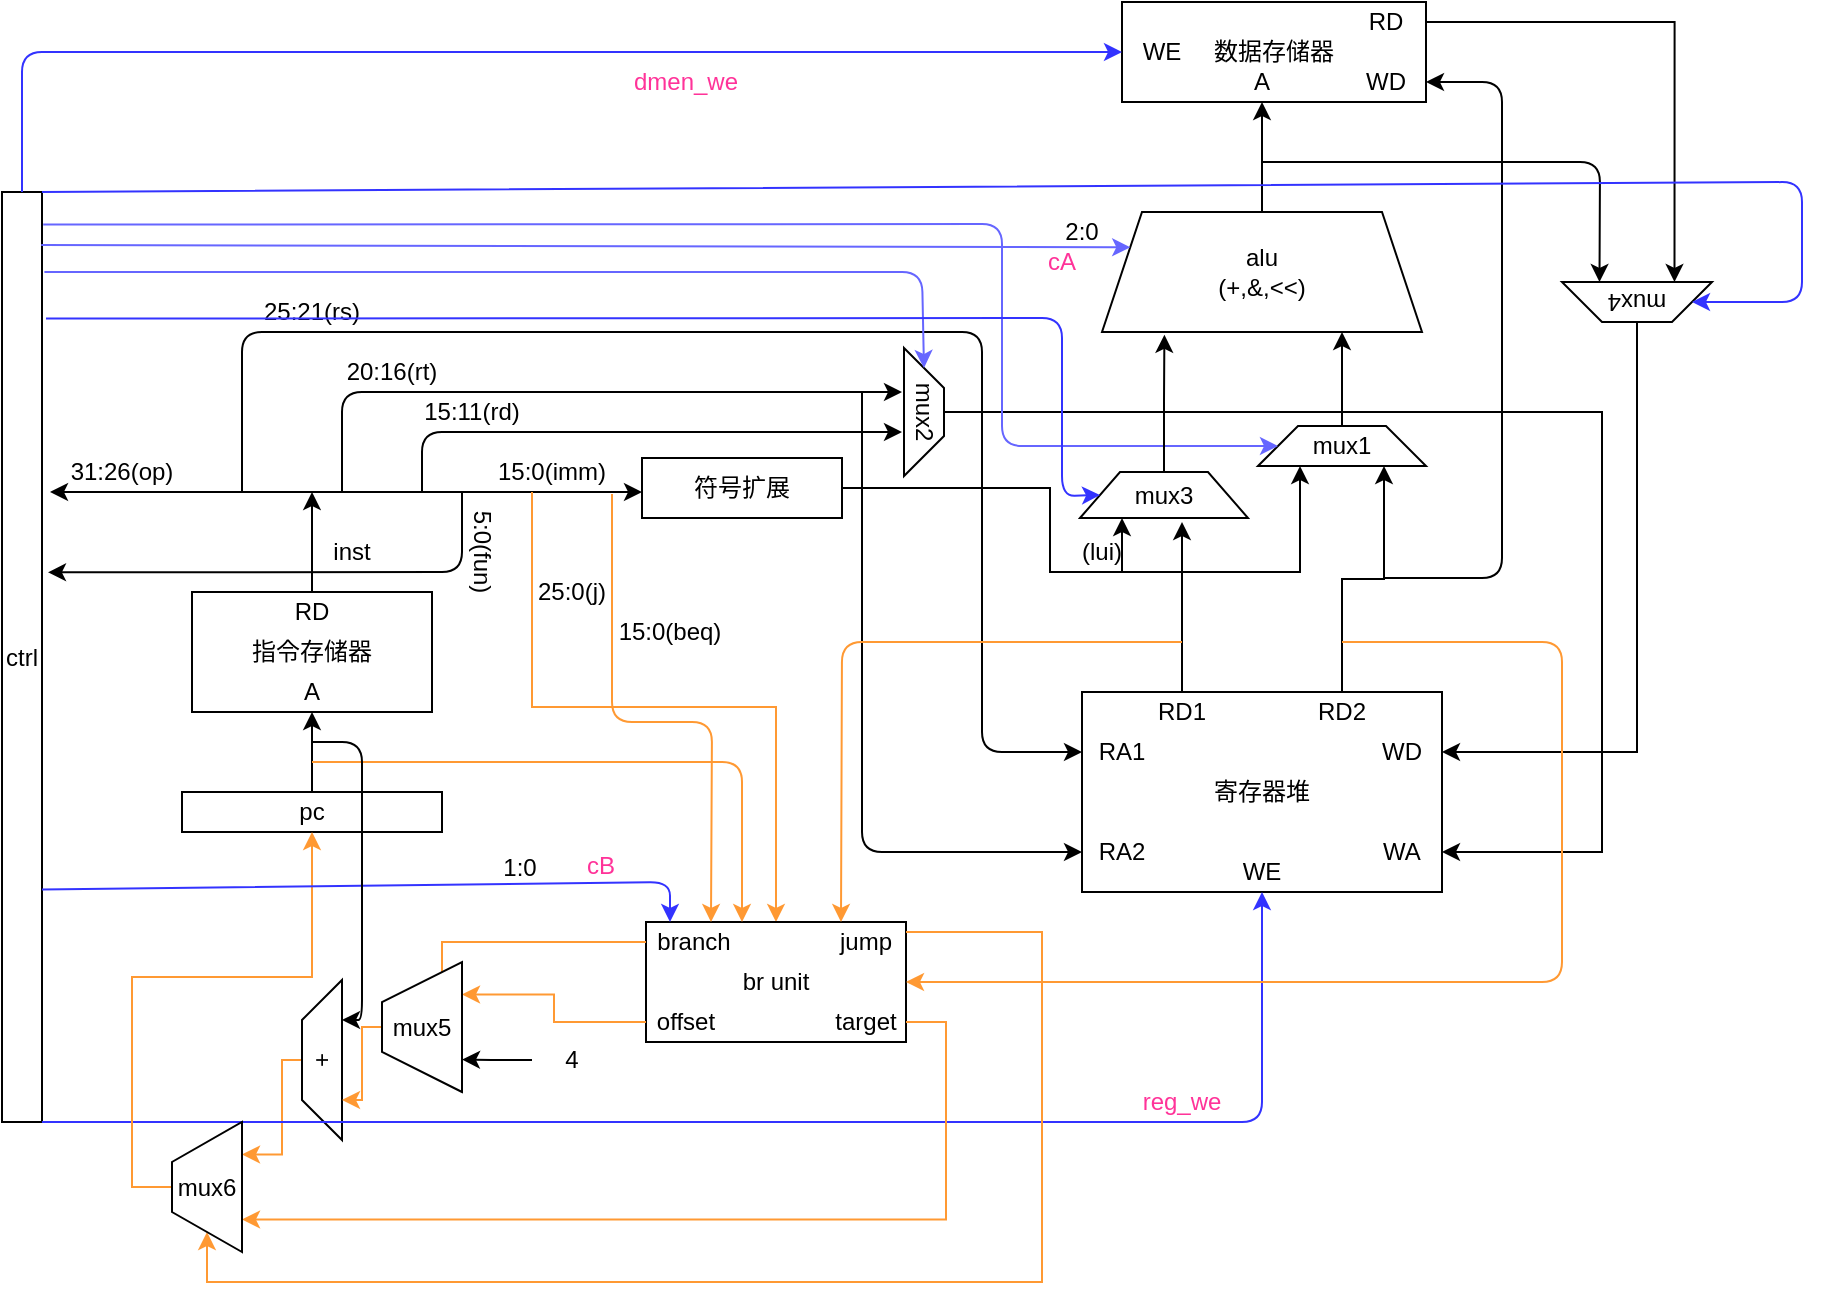 <mxfile version="13.6.9" type="github">
  <diagram id="HXGswxlGf3zdcJO3ZnlD" name="Page-2">
    <mxGraphModel dx="1038" dy="588" grid="1" gridSize="10" guides="1" tooltips="1" connect="1" arrows="1" fold="1" page="1" pageScale="1" pageWidth="827" pageHeight="1169" math="0" shadow="0">
      <root>
        <mxCell id="YISu9ZSktw07wGyBy-D3-0" />
        <mxCell id="YISu9ZSktw07wGyBy-D3-1" parent="YISu9ZSktw07wGyBy-D3-0" />
        <mxCell id="YISu9ZSktw07wGyBy-D3-2" value="ctrl" style="rounded=0;whiteSpace=wrap;html=1;" parent="YISu9ZSktw07wGyBy-D3-1" vertex="1">
          <mxGeometry x="100" y="155" width="20" height="465" as="geometry" />
        </mxCell>
        <mxCell id="vOOEzcfc7WDW3i_mcKNJ-0" style="edgeStyle=orthogonalEdgeStyle;rounded=0;orthogonalLoop=1;jettySize=auto;html=1;exitX=0.5;exitY=0;exitDx=0;exitDy=0;entryX=0.75;entryY=1;entryDx=0;entryDy=0;strokeColor=#FF9933;" parent="YISu9ZSktw07wGyBy-D3-1" source="YISu9ZSktw07wGyBy-D3-3" target="YISu9ZSktw07wGyBy-D3-132" edge="1">
          <mxGeometry relative="1" as="geometry">
            <Array as="points">
              <mxPoint x="240" y="589" />
              <mxPoint x="240" y="636" />
            </Array>
          </mxGeometry>
        </mxCell>
        <mxCell id="YISu9ZSktw07wGyBy-D3-3" value="+" style="shape=trapezoid;perimeter=trapezoidPerimeter;whiteSpace=wrap;html=1;fixedSize=1;rotation=-90;" parent="YISu9ZSktw07wGyBy-D3-1" vertex="1">
          <mxGeometry x="220" y="579" width="80" height="20" as="geometry" />
        </mxCell>
        <mxCell id="YISu9ZSktw07wGyBy-D3-7" value="" style="edgeStyle=orthogonalEdgeStyle;rounded=0;orthogonalLoop=1;jettySize=auto;html=1;" parent="YISu9ZSktw07wGyBy-D3-1" source="YISu9ZSktw07wGyBy-D3-5" target="YISu9ZSktw07wGyBy-D3-6" edge="1">
          <mxGeometry relative="1" as="geometry" />
        </mxCell>
        <mxCell id="YISu9ZSktw07wGyBy-D3-5" value="pc" style="rounded=0;whiteSpace=wrap;html=1;" parent="YISu9ZSktw07wGyBy-D3-1" vertex="1">
          <mxGeometry x="190" y="455" width="130" height="20" as="geometry" />
        </mxCell>
        <mxCell id="YISu9ZSktw07wGyBy-D3-6" value="指令存储器" style="whiteSpace=wrap;html=1;rounded=0;" parent="YISu9ZSktw07wGyBy-D3-1" vertex="1">
          <mxGeometry x="195" y="355" width="120" height="60" as="geometry" />
        </mxCell>
        <mxCell id="YISu9ZSktw07wGyBy-D3-8" value="A" style="text;html=1;strokeColor=none;fillColor=none;align=center;verticalAlign=middle;whiteSpace=wrap;rounded=0;" parent="YISu9ZSktw07wGyBy-D3-1" vertex="1">
          <mxGeometry x="235" y="395" width="40" height="20" as="geometry" />
        </mxCell>
        <mxCell id="YISu9ZSktw07wGyBy-D3-16" value="" style="edgeStyle=orthogonalEdgeStyle;rounded=0;orthogonalLoop=1;jettySize=auto;html=1;" parent="YISu9ZSktw07wGyBy-D3-1" source="YISu9ZSktw07wGyBy-D3-9" edge="1">
          <mxGeometry relative="1" as="geometry">
            <mxPoint x="255" y="305" as="targetPoint" />
          </mxGeometry>
        </mxCell>
        <mxCell id="YISu9ZSktw07wGyBy-D3-9" value="RD" style="text;html=1;strokeColor=none;fillColor=none;align=center;verticalAlign=middle;whiteSpace=wrap;rounded=0;" parent="YISu9ZSktw07wGyBy-D3-1" vertex="1">
          <mxGeometry x="235" y="355" width="40" height="20" as="geometry" />
        </mxCell>
        <mxCell id="YISu9ZSktw07wGyBy-D3-136" style="edgeStyle=orthogonalEdgeStyle;rounded=0;orthogonalLoop=1;jettySize=auto;html=1;entryX=0.25;entryY=1;entryDx=0;entryDy=0;fillColor=#7EA6E0;" parent="YISu9ZSktw07wGyBy-D3-1" source="YISu9ZSktw07wGyBy-D3-11" target="YISu9ZSktw07wGyBy-D3-118" edge="1">
          <mxGeometry relative="1" as="geometry" />
        </mxCell>
        <mxCell id="YISu9ZSktw07wGyBy-D3-11" value="4" style="text;html=1;strokeColor=none;fillColor=none;align=center;verticalAlign=middle;whiteSpace=wrap;rounded=0;" parent="YISu9ZSktw07wGyBy-D3-1" vertex="1">
          <mxGeometry x="365" y="579" width="40" height="20" as="geometry" />
        </mxCell>
        <mxCell id="YISu9ZSktw07wGyBy-D3-17" value="inst" style="text;html=1;strokeColor=none;fillColor=none;align=center;verticalAlign=middle;whiteSpace=wrap;rounded=0;" parent="YISu9ZSktw07wGyBy-D3-1" vertex="1">
          <mxGeometry x="255" y="325" width="40" height="20" as="geometry" />
        </mxCell>
        <mxCell id="YISu9ZSktw07wGyBy-D3-24" value="寄存器堆" style="rounded=0;whiteSpace=wrap;html=1;" parent="YISu9ZSktw07wGyBy-D3-1" vertex="1">
          <mxGeometry x="640" y="405" width="180" height="100" as="geometry" />
        </mxCell>
        <mxCell id="YISu9ZSktw07wGyBy-D3-25" value="RA1" style="text;html=1;strokeColor=none;fillColor=none;align=center;verticalAlign=middle;whiteSpace=wrap;rounded=0;" parent="YISu9ZSktw07wGyBy-D3-1" vertex="1">
          <mxGeometry x="640" y="425" width="40" height="20" as="geometry" />
        </mxCell>
        <mxCell id="YISu9ZSktw07wGyBy-D3-27" value="RA2" style="text;html=1;strokeColor=none;fillColor=none;align=center;verticalAlign=middle;whiteSpace=wrap;rounded=0;" parent="YISu9ZSktw07wGyBy-D3-1" vertex="1">
          <mxGeometry x="640" y="475" width="40" height="20" as="geometry" />
        </mxCell>
        <mxCell id="YISu9ZSktw07wGyBy-D3-60" style="edgeStyle=orthogonalEdgeStyle;rounded=0;orthogonalLoop=1;jettySize=auto;html=1;exitX=0.5;exitY=0;exitDx=0;exitDy=0;entryX=0.75;entryY=1;entryDx=0;entryDy=0;" parent="YISu9ZSktw07wGyBy-D3-1" source="YISu9ZSktw07wGyBy-D3-30" target="YISu9ZSktw07wGyBy-D3-57" edge="1">
          <mxGeometry relative="1" as="geometry" />
        </mxCell>
        <mxCell id="YISu9ZSktw07wGyBy-D3-30" value="RD2" style="text;html=1;strokeColor=none;fillColor=none;align=center;verticalAlign=middle;whiteSpace=wrap;rounded=0;" parent="YISu9ZSktw07wGyBy-D3-1" vertex="1">
          <mxGeometry x="750" y="405" width="40" height="20" as="geometry" />
        </mxCell>
        <mxCell id="YISu9ZSktw07wGyBy-D3-108" style="edgeStyle=orthogonalEdgeStyle;rounded=0;orthogonalLoop=1;jettySize=auto;html=1;fillColor=#7EA6E0;" parent="YISu9ZSktw07wGyBy-D3-1" source="YISu9ZSktw07wGyBy-D3-31" edge="1">
          <mxGeometry relative="1" as="geometry">
            <mxPoint x="690" y="320" as="targetPoint" />
          </mxGeometry>
        </mxCell>
        <mxCell id="YISu9ZSktw07wGyBy-D3-31" value="RD1" style="text;html=1;strokeColor=none;fillColor=none;align=center;verticalAlign=middle;whiteSpace=wrap;rounded=0;" parent="YISu9ZSktw07wGyBy-D3-1" vertex="1">
          <mxGeometry x="670" y="405" width="40" height="20" as="geometry" />
        </mxCell>
        <mxCell id="YISu9ZSktw07wGyBy-D3-33" value="WD" style="text;html=1;strokeColor=none;fillColor=none;align=center;verticalAlign=middle;whiteSpace=wrap;rounded=0;" parent="YISu9ZSktw07wGyBy-D3-1" vertex="1">
          <mxGeometry x="780" y="425" width="40" height="20" as="geometry" />
        </mxCell>
        <mxCell id="YISu9ZSktw07wGyBy-D3-34" value="WA" style="text;html=1;strokeColor=none;fillColor=none;align=center;verticalAlign=middle;whiteSpace=wrap;rounded=0;" parent="YISu9ZSktw07wGyBy-D3-1" vertex="1">
          <mxGeometry x="780" y="475" width="40" height="20" as="geometry" />
        </mxCell>
        <mxCell id="YISu9ZSktw07wGyBy-D3-35" value="WE" style="text;html=1;strokeColor=none;fillColor=none;align=center;verticalAlign=middle;whiteSpace=wrap;rounded=0;" parent="YISu9ZSktw07wGyBy-D3-1" vertex="1">
          <mxGeometry x="710" y="485" width="40" height="20" as="geometry" />
        </mxCell>
        <mxCell id="YISu9ZSktw07wGyBy-D3-95" style="edgeStyle=orthogonalEdgeStyle;rounded=0;orthogonalLoop=1;jettySize=auto;html=1;entryX=0.5;entryY=1;entryDx=0;entryDy=0;strokeColor=#000000;fillColor=#7EA6E0;" parent="YISu9ZSktw07wGyBy-D3-1" source="YISu9ZSktw07wGyBy-D3-37" target="YISu9ZSktw07wGyBy-D3-94" edge="1">
          <mxGeometry relative="1" as="geometry" />
        </mxCell>
        <mxCell id="YISu9ZSktw07wGyBy-D3-37" value="alu&lt;br&gt;(+,&amp;amp;,&amp;lt;&amp;lt;)" style="shape=trapezoid;perimeter=trapezoidPerimeter;whiteSpace=wrap;html=1;fixedSize=1;" parent="YISu9ZSktw07wGyBy-D3-1" vertex="1">
          <mxGeometry x="650" y="165" width="160" height="60" as="geometry" />
        </mxCell>
        <mxCell id="YISu9ZSktw07wGyBy-D3-49" style="edgeStyle=orthogonalEdgeStyle;rounded=0;orthogonalLoop=1;jettySize=auto;html=1;entryX=0.25;entryY=1;entryDx=0;entryDy=0;" parent="YISu9ZSktw07wGyBy-D3-1" source="YISu9ZSktw07wGyBy-D3-42" target="YISu9ZSktw07wGyBy-D3-57" edge="1">
          <mxGeometry relative="1" as="geometry">
            <mxPoint x="750" y="303" as="targetPoint" />
            <Array as="points">
              <mxPoint x="624" y="303" />
              <mxPoint x="624" y="345" />
              <mxPoint x="749" y="345" />
            </Array>
          </mxGeometry>
        </mxCell>
        <mxCell id="YISu9ZSktw07wGyBy-D3-42" value="符号扩展" style="rounded=0;whiteSpace=wrap;html=1;" parent="YISu9ZSktw07wGyBy-D3-1" vertex="1">
          <mxGeometry x="420" y="288" width="100" height="30" as="geometry" />
        </mxCell>
        <mxCell id="YISu9ZSktw07wGyBy-D3-44" value="" style="endArrow=classic;html=1;entryX=0.5;entryY=1;entryDx=0;entryDy=0;strokeColor=#3333FF;" parent="YISu9ZSktw07wGyBy-D3-1" target="YISu9ZSktw07wGyBy-D3-35" edge="1">
          <mxGeometry width="50" height="50" relative="1" as="geometry">
            <mxPoint x="120" y="620" as="sourcePoint" />
            <mxPoint x="630" y="395" as="targetPoint" />
            <Array as="points">
              <mxPoint x="730" y="620" />
            </Array>
          </mxGeometry>
        </mxCell>
        <mxCell id="YISu9ZSktw07wGyBy-D3-45" value="" style="endArrow=classic;startArrow=classic;html=1;" parent="YISu9ZSktw07wGyBy-D3-1" edge="1">
          <mxGeometry width="50" height="50" relative="1" as="geometry">
            <mxPoint x="124" y="305" as="sourcePoint" />
            <mxPoint x="420" y="305" as="targetPoint" />
          </mxGeometry>
        </mxCell>
        <mxCell id="YISu9ZSktw07wGyBy-D3-47" value="31:26(op)" style="text;html=1;strokeColor=none;fillColor=none;align=center;verticalAlign=middle;whiteSpace=wrap;rounded=0;" parent="YISu9ZSktw07wGyBy-D3-1" vertex="1">
          <mxGeometry x="140" y="285" width="40" height="20" as="geometry" />
        </mxCell>
        <mxCell id="YISu9ZSktw07wGyBy-D3-125" style="edgeStyle=orthogonalEdgeStyle;rounded=0;orthogonalLoop=1;jettySize=auto;html=1;exitX=0.25;exitY=1;exitDx=0;exitDy=0;entryX=0.5;entryY=0;entryDx=0;entryDy=0;strokeColor=#FF9933;fillColor=#7EA6E0;" parent="YISu9ZSktw07wGyBy-D3-1" source="YISu9ZSktw07wGyBy-D3-48" target="YISu9ZSktw07wGyBy-D3-107" edge="1">
          <mxGeometry relative="1" as="geometry" />
        </mxCell>
        <mxCell id="YISu9ZSktw07wGyBy-D3-48" value="15:0(imm)" style="text;html=1;strokeColor=none;fillColor=none;align=center;verticalAlign=middle;whiteSpace=wrap;rounded=0;" parent="YISu9ZSktw07wGyBy-D3-1" vertex="1">
          <mxGeometry x="355" y="285" width="40" height="20" as="geometry" />
        </mxCell>
        <mxCell id="YISu9ZSktw07wGyBy-D3-52" value="20:16(rt)" style="text;html=1;strokeColor=none;fillColor=none;align=center;verticalAlign=middle;whiteSpace=wrap;rounded=0;" parent="YISu9ZSktw07wGyBy-D3-1" vertex="1">
          <mxGeometry x="275" y="235" width="40" height="20" as="geometry" />
        </mxCell>
        <mxCell id="YISu9ZSktw07wGyBy-D3-54" value="" style="endArrow=classic;html=1;entryX=0;entryY=0.5;entryDx=0;entryDy=0;" parent="YISu9ZSktw07wGyBy-D3-1" target="YISu9ZSktw07wGyBy-D3-25" edge="1">
          <mxGeometry width="50" height="50" relative="1" as="geometry">
            <mxPoint x="220" y="305" as="sourcePoint" />
            <mxPoint x="490" y="475" as="targetPoint" />
            <Array as="points">
              <mxPoint x="220" y="225" />
              <mxPoint x="590" y="225" />
              <mxPoint x="590" y="435" />
            </Array>
          </mxGeometry>
        </mxCell>
        <mxCell id="YISu9ZSktw07wGyBy-D3-55" value="25:21(rs)" style="text;html=1;strokeColor=none;fillColor=none;align=center;verticalAlign=middle;whiteSpace=wrap;rounded=0;" parent="YISu9ZSktw07wGyBy-D3-1" vertex="1">
          <mxGeometry x="235" y="205" width="40" height="20" as="geometry" />
        </mxCell>
        <mxCell id="YISu9ZSktw07wGyBy-D3-58" style="edgeStyle=orthogonalEdgeStyle;rounded=0;orthogonalLoop=1;jettySize=auto;html=1;entryX=0.75;entryY=1;entryDx=0;entryDy=0;" parent="YISu9ZSktw07wGyBy-D3-1" source="YISu9ZSktw07wGyBy-D3-57" target="YISu9ZSktw07wGyBy-D3-37" edge="1">
          <mxGeometry relative="1" as="geometry" />
        </mxCell>
        <mxCell id="YISu9ZSktw07wGyBy-D3-57" value="mux1" style="shape=trapezoid;perimeter=trapezoidPerimeter;whiteSpace=wrap;html=1;fixedSize=1;" parent="YISu9ZSktw07wGyBy-D3-1" vertex="1">
          <mxGeometry x="728" y="272" width="84" height="20" as="geometry" />
        </mxCell>
        <mxCell id="YISu9ZSktw07wGyBy-D3-63" value="" style="endArrow=classic;html=1;entryX=1.15;entryY=0.409;entryDx=0;entryDy=0;entryPerimeter=0;" parent="YISu9ZSktw07wGyBy-D3-1" target="YISu9ZSktw07wGyBy-D3-2" edge="1">
          <mxGeometry width="50" height="50" relative="1" as="geometry">
            <mxPoint x="330" y="305" as="sourcePoint" />
            <mxPoint x="460" y="355" as="targetPoint" />
            <Array as="points">
              <mxPoint x="330" y="345" />
            </Array>
          </mxGeometry>
        </mxCell>
        <mxCell id="YISu9ZSktw07wGyBy-D3-64" value="5:0(fun)" style="text;html=1;strokeColor=none;fillColor=none;align=center;verticalAlign=middle;whiteSpace=wrap;rounded=0;rotation=90;" parent="YISu9ZSktw07wGyBy-D3-1" vertex="1">
          <mxGeometry x="315" y="325" width="50" height="20" as="geometry" />
        </mxCell>
        <mxCell id="YISu9ZSktw07wGyBy-D3-65" value="" style="endArrow=classic;html=1;entryX=0;entryY=0.5;entryDx=0;entryDy=0;" parent="YISu9ZSktw07wGyBy-D3-1" target="YISu9ZSktw07wGyBy-D3-27" edge="1">
          <mxGeometry width="50" height="50" relative="1" as="geometry">
            <mxPoint x="530" y="255" as="sourcePoint" />
            <mxPoint x="450" y="505" as="targetPoint" />
            <Array as="points">
              <mxPoint x="530" y="485" />
            </Array>
          </mxGeometry>
        </mxCell>
        <mxCell id="YISu9ZSktw07wGyBy-D3-66" value="" style="endArrow=classic;html=1;" parent="YISu9ZSktw07wGyBy-D3-1" edge="1">
          <mxGeometry width="50" height="50" relative="1" as="geometry">
            <mxPoint x="310" y="305" as="sourcePoint" />
            <mxPoint x="550" y="275" as="targetPoint" />
            <Array as="points">
              <mxPoint x="310" y="275" />
            </Array>
          </mxGeometry>
        </mxCell>
        <mxCell id="YISu9ZSktw07wGyBy-D3-67" value="" style="endArrow=classic;html=1;" parent="YISu9ZSktw07wGyBy-D3-1" edge="1">
          <mxGeometry width="50" height="50" relative="1" as="geometry">
            <mxPoint x="270" y="305" as="sourcePoint" />
            <mxPoint x="550" y="255" as="targetPoint" />
            <Array as="points">
              <mxPoint x="270" y="255" />
            </Array>
          </mxGeometry>
        </mxCell>
        <mxCell id="YISu9ZSktw07wGyBy-D3-68" value="15:11(rd)" style="text;html=1;strokeColor=none;fillColor=none;align=center;verticalAlign=middle;whiteSpace=wrap;rounded=0;" parent="YISu9ZSktw07wGyBy-D3-1" vertex="1">
          <mxGeometry x="315" y="255" width="40" height="20" as="geometry" />
        </mxCell>
        <mxCell id="YISu9ZSktw07wGyBy-D3-71" style="edgeStyle=orthogonalEdgeStyle;rounded=0;orthogonalLoop=1;jettySize=auto;html=1;exitX=0.5;exitY=0;exitDx=0;exitDy=0;entryX=1;entryY=0.5;entryDx=0;entryDy=0;" parent="YISu9ZSktw07wGyBy-D3-1" source="YISu9ZSktw07wGyBy-D3-70" target="YISu9ZSktw07wGyBy-D3-34" edge="1">
          <mxGeometry relative="1" as="geometry">
            <mxPoint x="840" y="485" as="targetPoint" />
            <Array as="points">
              <mxPoint x="900" y="265" />
              <mxPoint x="900" y="485" />
            </Array>
          </mxGeometry>
        </mxCell>
        <mxCell id="YISu9ZSktw07wGyBy-D3-70" value="mux2" style="shape=trapezoid;perimeter=trapezoidPerimeter;whiteSpace=wrap;html=1;fixedSize=1;rotation=90;" parent="YISu9ZSktw07wGyBy-D3-1" vertex="1">
          <mxGeometry x="529" y="255" width="64" height="20" as="geometry" />
        </mxCell>
        <mxCell id="YISu9ZSktw07wGyBy-D3-73" value="" style="endArrow=classic;html=1;fillColor=#cce5ff;strokeColor=#6666FF;exitX=1.18;exitY=0.035;exitDx=0;exitDy=0;exitPerimeter=0;entryX=0;entryY=0.5;entryDx=0;entryDy=0;" parent="YISu9ZSktw07wGyBy-D3-1" target="YISu9ZSktw07wGyBy-D3-57" edge="1">
          <mxGeometry width="50" height="50" relative="1" as="geometry">
            <mxPoint x="120.6" y="171.275" as="sourcePoint" />
            <mxPoint x="620" y="285" as="targetPoint" />
            <Array as="points">
              <mxPoint x="600" y="171" />
              <mxPoint x="600" y="282" />
            </Array>
          </mxGeometry>
        </mxCell>
        <mxCell id="YISu9ZSktw07wGyBy-D3-77" value="" style="endArrow=classic;html=1;strokeColor=#6666FF;fillColor=#7EA6E0;exitX=0.98;exitY=0.057;exitDx=0;exitDy=0;exitPerimeter=0;entryX=0;entryY=0.25;entryDx=0;entryDy=0;" parent="YISu9ZSktw07wGyBy-D3-1" source="YISu9ZSktw07wGyBy-D3-2" target="YISu9ZSktw07wGyBy-D3-37" edge="1">
          <mxGeometry width="50" height="50" relative="1" as="geometry">
            <mxPoint x="580" y="315" as="sourcePoint" />
            <mxPoint x="630" y="265" as="targetPoint" />
          </mxGeometry>
        </mxCell>
        <mxCell id="YISu9ZSktw07wGyBy-D3-79" value="2:0" style="text;html=1;strokeColor=none;fillColor=none;align=center;verticalAlign=middle;whiteSpace=wrap;rounded=0;" parent="YISu9ZSktw07wGyBy-D3-1" vertex="1">
          <mxGeometry x="620" y="165" width="40" height="20" as="geometry" />
        </mxCell>
        <mxCell id="YISu9ZSktw07wGyBy-D3-80" value="" style="endArrow=classic;html=1;strokeColor=#6666FF;fillColor=#7EA6E0;exitX=1.06;exitY=0.086;exitDx=0;exitDy=0;exitPerimeter=0;entryX=0;entryY=0.5;entryDx=0;entryDy=0;" parent="YISu9ZSktw07wGyBy-D3-1" source="YISu9ZSktw07wGyBy-D3-2" target="YISu9ZSktw07wGyBy-D3-70" edge="1">
          <mxGeometry width="50" height="50" relative="1" as="geometry">
            <mxPoint x="580" y="415" as="sourcePoint" />
            <mxPoint x="630" y="365" as="targetPoint" />
            <Array as="points">
              <mxPoint x="560" y="195" />
            </Array>
          </mxGeometry>
        </mxCell>
        <mxCell id="YISu9ZSktw07wGyBy-D3-84" style="edgeStyle=orthogonalEdgeStyle;rounded=0;orthogonalLoop=1;jettySize=auto;html=1;entryX=0.195;entryY=1.023;entryDx=0;entryDy=0;entryPerimeter=0;strokeColor=#000000;fillColor=#7EA6E0;" parent="YISu9ZSktw07wGyBy-D3-1" source="YISu9ZSktw07wGyBy-D3-82" target="YISu9ZSktw07wGyBy-D3-37" edge="1">
          <mxGeometry relative="1" as="geometry" />
        </mxCell>
        <mxCell id="YISu9ZSktw07wGyBy-D3-82" value="mux3" style="shape=trapezoid;perimeter=trapezoidPerimeter;whiteSpace=wrap;html=1;fixedSize=1;" parent="YISu9ZSktw07wGyBy-D3-1" vertex="1">
          <mxGeometry x="639" y="295" width="84" height="23" as="geometry" />
        </mxCell>
        <mxCell id="YISu9ZSktw07wGyBy-D3-83" value="" style="endArrow=classic;html=1;fillColor=#7EA6E0;entryX=0.25;entryY=1;entryDx=0;entryDy=0;" parent="YISu9ZSktw07wGyBy-D3-1" target="YISu9ZSktw07wGyBy-D3-82" edge="1">
          <mxGeometry width="50" height="50" relative="1" as="geometry">
            <mxPoint x="660" y="345" as="sourcePoint" />
            <mxPoint x="630" y="365" as="targetPoint" />
          </mxGeometry>
        </mxCell>
        <mxCell id="YISu9ZSktw07wGyBy-D3-86" value="(lui)" style="text;html=1;strokeColor=none;fillColor=none;align=center;verticalAlign=middle;whiteSpace=wrap;rounded=0;" parent="YISu9ZSktw07wGyBy-D3-1" vertex="1">
          <mxGeometry x="630" y="325" width="40" height="20" as="geometry" />
        </mxCell>
        <mxCell id="YISu9ZSktw07wGyBy-D3-88" value="数据存储器" style="rounded=0;whiteSpace=wrap;html=1;" parent="YISu9ZSktw07wGyBy-D3-1" vertex="1">
          <mxGeometry x="660" y="60" width="152" height="50" as="geometry" />
        </mxCell>
        <mxCell id="YISu9ZSktw07wGyBy-D3-89" value="WE" style="text;html=1;strokeColor=none;fillColor=none;align=center;verticalAlign=middle;whiteSpace=wrap;rounded=0;" parent="YISu9ZSktw07wGyBy-D3-1" vertex="1">
          <mxGeometry x="660" y="75" width="40" height="20" as="geometry" />
        </mxCell>
        <mxCell id="YISu9ZSktw07wGyBy-D3-101" style="edgeStyle=orthogonalEdgeStyle;rounded=0;orthogonalLoop=1;jettySize=auto;html=1;exitX=1;exitY=0.5;exitDx=0;exitDy=0;entryX=0.25;entryY=1;entryDx=0;entryDy=0;fillColor=#7EA6E0;" parent="YISu9ZSktw07wGyBy-D3-1" source="YISu9ZSktw07wGyBy-D3-92" target="YISu9ZSktw07wGyBy-D3-100" edge="1">
          <mxGeometry relative="1" as="geometry" />
        </mxCell>
        <mxCell id="YISu9ZSktw07wGyBy-D3-92" value="RD" style="text;html=1;strokeColor=none;fillColor=none;align=center;verticalAlign=middle;whiteSpace=wrap;rounded=0;" parent="YISu9ZSktw07wGyBy-D3-1" vertex="1">
          <mxGeometry x="772" y="60" width="40" height="20" as="geometry" />
        </mxCell>
        <mxCell id="YISu9ZSktw07wGyBy-D3-93" value="WD" style="text;html=1;strokeColor=none;fillColor=none;align=center;verticalAlign=middle;whiteSpace=wrap;rounded=0;" parent="YISu9ZSktw07wGyBy-D3-1" vertex="1">
          <mxGeometry x="772" y="90" width="40" height="20" as="geometry" />
        </mxCell>
        <mxCell id="YISu9ZSktw07wGyBy-D3-94" value="A" style="text;html=1;strokeColor=none;fillColor=none;align=center;verticalAlign=middle;whiteSpace=wrap;rounded=0;" parent="YISu9ZSktw07wGyBy-D3-1" vertex="1">
          <mxGeometry x="710" y="90" width="40" height="20" as="geometry" />
        </mxCell>
        <mxCell id="YISu9ZSktw07wGyBy-D3-96" value="" style="endArrow=classic;html=1;strokeColor=#000000;fillColor=#7EA6E0;entryX=1;entryY=0.5;entryDx=0;entryDy=0;" parent="YISu9ZSktw07wGyBy-D3-1" target="YISu9ZSktw07wGyBy-D3-93" edge="1">
          <mxGeometry width="50" height="50" relative="1" as="geometry">
            <mxPoint x="791" y="348" as="sourcePoint" />
            <mxPoint x="850" y="100" as="targetPoint" />
            <Array as="points">
              <mxPoint x="850" y="348" />
              <mxPoint x="850" y="100" />
            </Array>
          </mxGeometry>
        </mxCell>
        <mxCell id="YISu9ZSktw07wGyBy-D3-97" value="" style="endArrow=classic;html=1;fillColor=#7EA6E0;strokeColor=#3333FF;exitX=0.5;exitY=0;exitDx=0;exitDy=0;entryX=0;entryY=0.5;entryDx=0;entryDy=0;" parent="YISu9ZSktw07wGyBy-D3-1" source="YISu9ZSktw07wGyBy-D3-2" target="YISu9ZSktw07wGyBy-D3-89" edge="1">
          <mxGeometry width="50" height="50" relative="1" as="geometry">
            <mxPoint x="190" y="140" as="sourcePoint" />
            <mxPoint x="240" y="90" as="targetPoint" />
            <Array as="points">
              <mxPoint x="110" y="85" />
            </Array>
          </mxGeometry>
        </mxCell>
        <mxCell id="YISu9ZSktw07wGyBy-D3-98" value="" style="endArrow=classic;html=1;strokeColor=#3333FF;fillColor=#7EA6E0;exitX=1.1;exitY=0.136;exitDx=0;exitDy=0;exitPerimeter=0;entryX=0;entryY=0.5;entryDx=0;entryDy=0;" parent="YISu9ZSktw07wGyBy-D3-1" source="YISu9ZSktw07wGyBy-D3-2" target="YISu9ZSktw07wGyBy-D3-82" edge="1">
          <mxGeometry width="50" height="50" relative="1" as="geometry">
            <mxPoint x="420" y="380" as="sourcePoint" />
            <mxPoint x="600" y="370" as="targetPoint" />
            <Array as="points">
              <mxPoint x="630" y="218" />
              <mxPoint x="630" y="307" />
            </Array>
          </mxGeometry>
        </mxCell>
        <mxCell id="YISu9ZSktw07wGyBy-D3-103" style="edgeStyle=orthogonalEdgeStyle;rounded=0;orthogonalLoop=1;jettySize=auto;html=1;exitX=0.5;exitY=0;exitDx=0;exitDy=0;entryX=1;entryY=0.5;entryDx=0;entryDy=0;strokeColor=#000000;fillColor=#7EA6E0;" parent="YISu9ZSktw07wGyBy-D3-1" source="YISu9ZSktw07wGyBy-D3-100" target="YISu9ZSktw07wGyBy-D3-33" edge="1">
          <mxGeometry relative="1" as="geometry" />
        </mxCell>
        <mxCell id="YISu9ZSktw07wGyBy-D3-100" value="mux4" style="shape=trapezoid;perimeter=trapezoidPerimeter;whiteSpace=wrap;html=1;fixedSize=1;rotation=-180;" parent="YISu9ZSktw07wGyBy-D3-1" vertex="1">
          <mxGeometry x="880" y="200" width="75" height="20" as="geometry" />
        </mxCell>
        <mxCell id="YISu9ZSktw07wGyBy-D3-102" value="" style="endArrow=classic;html=1;fillColor=#7EA6E0;entryX=0.75;entryY=1;entryDx=0;entryDy=0;" parent="YISu9ZSktw07wGyBy-D3-1" target="YISu9ZSktw07wGyBy-D3-100" edge="1">
          <mxGeometry width="50" height="50" relative="1" as="geometry">
            <mxPoint x="730" y="140" as="sourcePoint" />
            <mxPoint x="1040" y="170" as="targetPoint" />
            <Array as="points">
              <mxPoint x="899" y="140" />
            </Array>
          </mxGeometry>
        </mxCell>
        <mxCell id="YISu9ZSktw07wGyBy-D3-105" value="" style="endArrow=classic;html=1;fillColor=#7EA6E0;exitX=1;exitY=0;exitDx=0;exitDy=0;strokeColor=#3333FF;entryX=0;entryY=0.5;entryDx=0;entryDy=0;" parent="YISu9ZSktw07wGyBy-D3-1" source="YISu9ZSktw07wGyBy-D3-2" target="YISu9ZSktw07wGyBy-D3-100" edge="1">
          <mxGeometry width="50" height="50" relative="1" as="geometry">
            <mxPoint x="510" y="270" as="sourcePoint" />
            <mxPoint x="990" y="350" as="targetPoint" />
            <Array as="points">
              <mxPoint x="1000" y="150" />
              <mxPoint x="1000" y="210" />
            </Array>
          </mxGeometry>
        </mxCell>
        <mxCell id="YISu9ZSktw07wGyBy-D3-107" value="br unit" style="rounded=0;whiteSpace=wrap;html=1;" parent="YISu9ZSktw07wGyBy-D3-1" vertex="1">
          <mxGeometry x="422" y="520" width="130" height="60" as="geometry" />
        </mxCell>
        <mxCell id="YISu9ZSktw07wGyBy-D3-109" value="" style="endArrow=classic;html=1;fillColor=#7EA6E0;entryX=0.75;entryY=0;entryDx=0;entryDy=0;strokeColor=#FF9933;" parent="YISu9ZSktw07wGyBy-D3-1" target="YISu9ZSktw07wGyBy-D3-107" edge="1">
          <mxGeometry width="50" height="50" relative="1" as="geometry">
            <mxPoint x="690" y="380" as="sourcePoint" />
            <mxPoint x="420" y="440" as="targetPoint" />
            <Array as="points">
              <mxPoint x="520" y="380" />
            </Array>
          </mxGeometry>
        </mxCell>
        <mxCell id="YISu9ZSktw07wGyBy-D3-110" value="" style="endArrow=classic;html=1;strokeColor=#FF9933;fillColor=#7EA6E0;entryX=1;entryY=0.5;entryDx=0;entryDy=0;" parent="YISu9ZSktw07wGyBy-D3-1" target="YISu9ZSktw07wGyBy-D3-107" edge="1">
          <mxGeometry width="50" height="50" relative="1" as="geometry">
            <mxPoint x="770" y="380" as="sourcePoint" />
            <mxPoint x="560" y="420" as="targetPoint" />
            <Array as="points">
              <mxPoint x="880" y="380" />
              <mxPoint x="880" y="550" />
            </Array>
          </mxGeometry>
        </mxCell>
        <mxCell id="YISu9ZSktw07wGyBy-D3-111" value="" style="endArrow=classic;html=1;strokeColor=#FF9933;fillColor=#7EA6E0;entryX=0.25;entryY=0;entryDx=0;entryDy=0;" parent="YISu9ZSktw07wGyBy-D3-1" target="YISu9ZSktw07wGyBy-D3-107" edge="1">
          <mxGeometry width="50" height="50" relative="1" as="geometry">
            <mxPoint x="405" y="306" as="sourcePoint" />
            <mxPoint x="595" y="416" as="targetPoint" />
            <Array as="points">
              <mxPoint x="405" y="420" />
              <mxPoint x="455" y="420" />
            </Array>
          </mxGeometry>
        </mxCell>
        <mxCell id="YISu9ZSktw07wGyBy-D3-119" style="edgeStyle=orthogonalEdgeStyle;rounded=0;orthogonalLoop=1;jettySize=auto;html=1;entryX=1;entryY=0.5;entryDx=0;entryDy=0;strokeColor=#FF9933;fillColor=#7EA6E0;" parent="YISu9ZSktw07wGyBy-D3-1" source="YISu9ZSktw07wGyBy-D3-115" target="YISu9ZSktw07wGyBy-D3-118" edge="1">
          <mxGeometry relative="1" as="geometry">
            <Array as="points">
              <mxPoint x="320" y="530" />
            </Array>
          </mxGeometry>
        </mxCell>
        <mxCell id="YISu9ZSktw07wGyBy-D3-115" value="branch" style="text;html=1;strokeColor=none;fillColor=none;align=center;verticalAlign=middle;whiteSpace=wrap;rounded=0;" parent="YISu9ZSktw07wGyBy-D3-1" vertex="1">
          <mxGeometry x="422" y="520" width="48" height="20" as="geometry" />
        </mxCell>
        <mxCell id="YISu9ZSktw07wGyBy-D3-120" style="edgeStyle=orthogonalEdgeStyle;rounded=0;orthogonalLoop=1;jettySize=auto;html=1;entryX=0.75;entryY=1;entryDx=0;entryDy=0;strokeColor=#FF9933;fillColor=#7EA6E0;" parent="YISu9ZSktw07wGyBy-D3-1" source="YISu9ZSktw07wGyBy-D3-117" target="YISu9ZSktw07wGyBy-D3-118" edge="1">
          <mxGeometry relative="1" as="geometry" />
        </mxCell>
        <mxCell id="YISu9ZSktw07wGyBy-D3-117" value="offset" style="text;html=1;strokeColor=none;fillColor=none;align=center;verticalAlign=middle;whiteSpace=wrap;rounded=0;" parent="YISu9ZSktw07wGyBy-D3-1" vertex="1">
          <mxGeometry x="422" y="560" width="40" height="20" as="geometry" />
        </mxCell>
        <mxCell id="vOOEzcfc7WDW3i_mcKNJ-2" style="edgeStyle=orthogonalEdgeStyle;rounded=0;orthogonalLoop=1;jettySize=auto;html=1;exitX=0.5;exitY=0;exitDx=0;exitDy=0;entryX=0.25;entryY=1;entryDx=0;entryDy=0;strokeColor=#FF9933;" parent="YISu9ZSktw07wGyBy-D3-1" source="YISu9ZSktw07wGyBy-D3-118" target="YISu9ZSktw07wGyBy-D3-3" edge="1">
          <mxGeometry relative="1" as="geometry">
            <Array as="points">
              <mxPoint x="280" y="573" />
              <mxPoint x="280" y="609" />
            </Array>
          </mxGeometry>
        </mxCell>
        <mxCell id="YISu9ZSktw07wGyBy-D3-118" value="mux5" style="shape=trapezoid;perimeter=trapezoidPerimeter;whiteSpace=wrap;html=1;fixedSize=1;direction=north;" parent="YISu9ZSktw07wGyBy-D3-1" vertex="1">
          <mxGeometry x="290" y="540" width="40" height="65" as="geometry" />
        </mxCell>
        <mxCell id="YISu9ZSktw07wGyBy-D3-124" value="" style="endArrow=classic;html=1;fillColor=#7EA6E0;strokeColor=#FF9933;" parent="YISu9ZSktw07wGyBy-D3-1" edge="1">
          <mxGeometry width="50" height="50" relative="1" as="geometry">
            <mxPoint x="255" y="440" as="sourcePoint" />
            <mxPoint x="470" y="520" as="targetPoint" />
            <Array as="points">
              <mxPoint x="470" y="440" />
            </Array>
          </mxGeometry>
        </mxCell>
        <mxCell id="YISu9ZSktw07wGyBy-D3-126" value="25:0(j)" style="text;html=1;strokeColor=none;fillColor=none;align=center;verticalAlign=middle;whiteSpace=wrap;rounded=0;" parent="YISu9ZSktw07wGyBy-D3-1" vertex="1">
          <mxGeometry x="365" y="345" width="40" height="20" as="geometry" />
        </mxCell>
        <mxCell id="YISu9ZSktw07wGyBy-D3-128" value="15:0(beq)" style="text;html=1;strokeColor=none;fillColor=none;align=center;verticalAlign=middle;whiteSpace=wrap;rounded=0;" parent="YISu9ZSktw07wGyBy-D3-1" vertex="1">
          <mxGeometry x="414" y="365" width="40" height="20" as="geometry" />
        </mxCell>
        <mxCell id="YISu9ZSktw07wGyBy-D3-131" style="edgeStyle=orthogonalEdgeStyle;rounded=0;orthogonalLoop=1;jettySize=auto;html=1;exitX=1;exitY=0.25;exitDx=0;exitDy=0;strokeColor=#FF9933;fillColor=#7EA6E0;entryX=0;entryY=0.5;entryDx=0;entryDy=0;" parent="YISu9ZSktw07wGyBy-D3-1" source="YISu9ZSktw07wGyBy-D3-129" target="YISu9ZSktw07wGyBy-D3-132" edge="1">
          <mxGeometry relative="1" as="geometry">
            <mxPoint x="420" y="691.6" as="targetPoint" />
            <Array as="points">
              <mxPoint x="620" y="525" />
              <mxPoint x="620" y="700" />
              <mxPoint x="203" y="700" />
            </Array>
          </mxGeometry>
        </mxCell>
        <mxCell id="YISu9ZSktw07wGyBy-D3-129" value="jump" style="text;html=1;strokeColor=none;fillColor=none;align=center;verticalAlign=middle;whiteSpace=wrap;rounded=0;" parent="YISu9ZSktw07wGyBy-D3-1" vertex="1">
          <mxGeometry x="512" y="520" width="40" height="20" as="geometry" />
        </mxCell>
        <mxCell id="YISu9ZSktw07wGyBy-D3-134" style="edgeStyle=orthogonalEdgeStyle;rounded=0;orthogonalLoop=1;jettySize=auto;html=1;exitX=1;exitY=0.5;exitDx=0;exitDy=0;entryX=0.25;entryY=1;entryDx=0;entryDy=0;strokeColor=#FF9933;fillColor=#7EA6E0;" parent="YISu9ZSktw07wGyBy-D3-1" source="YISu9ZSktw07wGyBy-D3-130" target="YISu9ZSktw07wGyBy-D3-132" edge="1">
          <mxGeometry relative="1" as="geometry" />
        </mxCell>
        <mxCell id="YISu9ZSktw07wGyBy-D3-130" value="target" style="text;html=1;strokeColor=none;fillColor=none;align=center;verticalAlign=middle;whiteSpace=wrap;rounded=0;" parent="YISu9ZSktw07wGyBy-D3-1" vertex="1">
          <mxGeometry x="512" y="560" width="40" height="20" as="geometry" />
        </mxCell>
        <mxCell id="vOOEzcfc7WDW3i_mcKNJ-3" style="edgeStyle=orthogonalEdgeStyle;rounded=0;orthogonalLoop=1;jettySize=auto;html=1;exitX=0.5;exitY=0;exitDx=0;exitDy=0;entryX=0.5;entryY=1;entryDx=0;entryDy=0;strokeColor=#FF9933;" parent="YISu9ZSktw07wGyBy-D3-1" source="YISu9ZSktw07wGyBy-D3-132" target="YISu9ZSktw07wGyBy-D3-5" edge="1">
          <mxGeometry relative="1" as="geometry" />
        </mxCell>
        <mxCell id="YISu9ZSktw07wGyBy-D3-132" value="mux6" style="shape=trapezoid;perimeter=trapezoidPerimeter;whiteSpace=wrap;html=1;fixedSize=1;direction=north;" parent="YISu9ZSktw07wGyBy-D3-1" vertex="1">
          <mxGeometry x="185" y="620" width="35" height="65" as="geometry" />
        </mxCell>
        <mxCell id="YISu9ZSktw07wGyBy-D3-137" value="&lt;font color=&quot;#ff3399&quot;&gt;dmen_we&lt;/font&gt;" style="text;html=1;strokeColor=none;fillColor=none;align=center;verticalAlign=middle;whiteSpace=wrap;rounded=0;" parent="YISu9ZSktw07wGyBy-D3-1" vertex="1">
          <mxGeometry x="422" y="90" width="40" height="20" as="geometry" />
        </mxCell>
        <mxCell id="YISu9ZSktw07wGyBy-D3-139" value="" style="endArrow=classic;html=1;fillColor=#7EA6E0;exitX=1;exitY=0.75;exitDx=0;exitDy=0;entryX=0.25;entryY=0;entryDx=0;entryDy=0;strokeColor=#3333FF;" parent="YISu9ZSktw07wGyBy-D3-1" source="YISu9ZSktw07wGyBy-D3-2" target="YISu9ZSktw07wGyBy-D3-115" edge="1">
          <mxGeometry width="50" height="50" relative="1" as="geometry">
            <mxPoint x="390" y="480" as="sourcePoint" />
            <mxPoint x="450" y="504" as="targetPoint" />
            <Array as="points">
              <mxPoint x="434" y="500" />
            </Array>
          </mxGeometry>
        </mxCell>
        <mxCell id="YISu9ZSktw07wGyBy-D3-140" value="1:0" style="text;html=1;strokeColor=none;fillColor=none;align=center;verticalAlign=middle;whiteSpace=wrap;rounded=0;" parent="YISu9ZSktw07wGyBy-D3-1" vertex="1">
          <mxGeometry x="339" y="483" width="40" height="20" as="geometry" />
        </mxCell>
        <mxCell id="YISu9ZSktw07wGyBy-D3-142" value="&lt;font color=&quot;#ff3399&quot;&gt;cA&lt;/font&gt;" style="text;html=1;strokeColor=none;fillColor=none;align=center;verticalAlign=middle;whiteSpace=wrap;rounded=0;" parent="YISu9ZSktw07wGyBy-D3-1" vertex="1">
          <mxGeometry x="610" y="180" width="40" height="20" as="geometry" />
        </mxCell>
        <mxCell id="YISu9ZSktw07wGyBy-D3-143" value="&lt;font color=&quot;#ff3399&quot;&gt;cB&lt;/font&gt;" style="text;html=1;strokeColor=none;fillColor=none;align=center;verticalAlign=middle;whiteSpace=wrap;rounded=0;" parent="YISu9ZSktw07wGyBy-D3-1" vertex="1">
          <mxGeometry x="380" y="480" width="39" height="23" as="geometry" />
        </mxCell>
        <mxCell id="YISu9ZSktw07wGyBy-D3-144" value="&lt;font color=&quot;#ff3399&quot;&gt;reg_we&lt;/font&gt;" style="text;html=1;strokeColor=none;fillColor=none;align=center;verticalAlign=middle;whiteSpace=wrap;rounded=0;" parent="YISu9ZSktw07wGyBy-D3-1" vertex="1">
          <mxGeometry x="670" y="600" width="40" height="20" as="geometry" />
        </mxCell>
        <mxCell id="vOOEzcfc7WDW3i_mcKNJ-4" value="" style="endArrow=classic;html=1;entryX=0.75;entryY=1;entryDx=0;entryDy=0;" parent="YISu9ZSktw07wGyBy-D3-1" target="YISu9ZSktw07wGyBy-D3-3" edge="1">
          <mxGeometry width="50" height="50" relative="1" as="geometry">
            <mxPoint x="255" y="430" as="sourcePoint" />
            <mxPoint x="545" y="480" as="targetPoint" />
            <Array as="points">
              <mxPoint x="280" y="430" />
              <mxPoint x="280" y="569" />
            </Array>
          </mxGeometry>
        </mxCell>
      </root>
    </mxGraphModel>
  </diagram>
</mxfile>
